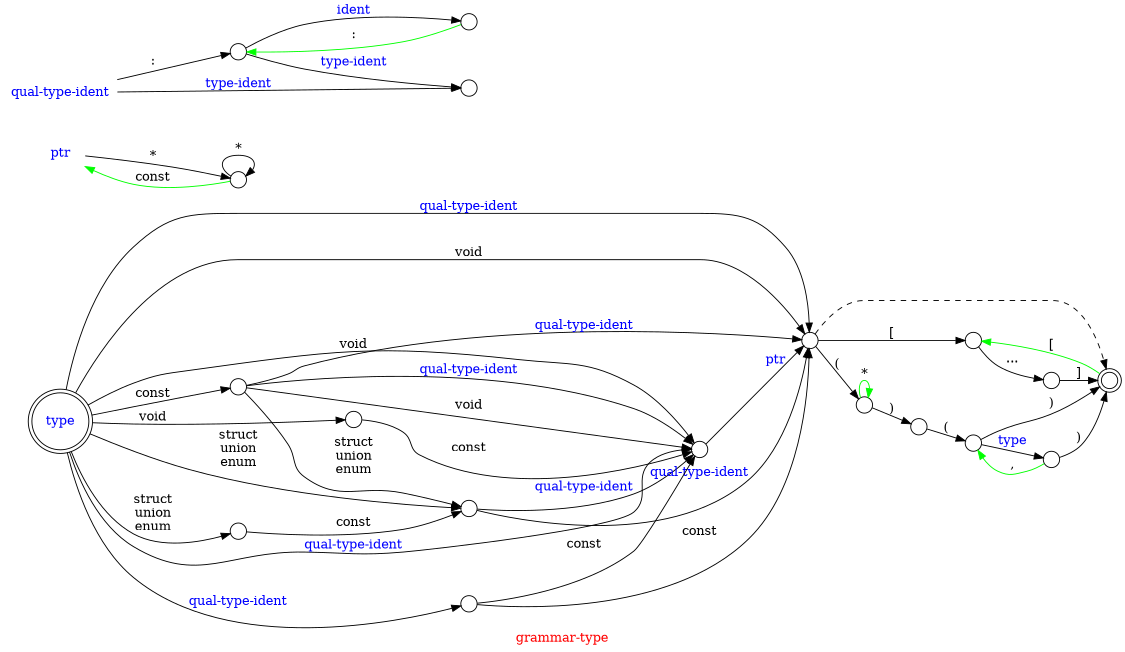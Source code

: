 // Copyright (C) 2007, 2008, 2009 Robert Nielsen <robert@dakota.org>
//
// Licensed under the Apache License, Version 2.0 (the "License");
// you may not use this file except in compliance with the License.
// You may obtain a copy of the License at
//
//      http://www.apache.org/licenses/LICENSE-2.0
//
// Unless required by applicable law or agreed to in writing, software
// distributed under the License is distributed on an "AS IS" BASIS,
// WITHOUT WARRANTIES OR CONDITIONS OF ANY KIND, either express or implied.
// See the License for the specific language governing permissions and
// limitations under the License.

digraph "grammar-type"
{
  graph [ label = "\G", fontcolor = red ];
  graph [ rankdir = LR, center = true ];
  graph [ page = "8.5,11", size = "7.5,10" ];
//   graph [ concentrate = true ];
  node [ shape = circle ];

  "type" [ shape = doublecircle, fontcolor = blue ];
  ptr    [ shape = plaintext, fontcolor = blue ];
  "qual-type-ident" [ shape = plaintext, fontcolor = blue ];

  node [ label = "", width = 0.25 ];

  "999" [ shape = doublecircle ];

  "type" -> 060 [ label = "qual-type-ident", fontcolor = "blue" ];
  050 -> 070 [ label = "qual-type-ident", fontcolor = "blue" ];
  050 -> 060 [ label = "qual-type-ident", fontcolor = "blue" ];
  "type" -> 060 [ label = "void" ];
  050 -> 020 [ label = "struct\nunion\nenum" ];
  "type" -> 015 [ label = "struct\nunion\nenum" ];
  015 -> 020 [ label = "const" ];
  "type" -> 050 [ label = "const" ];
  "type" -> 070 [ label = "qual-type-ident", fontcolor = "blue" ];
  020 -> 060 [ label = "qual-type-ident", fontcolor = "blue" ];
  060 -> 070 [ label = "ptr", fontcolor = "blue" ];
  "type" -> 030 [ label = "qual-type-ident", fontcolor = "blue" ];
  020 -> 070 [ label = "qual-type-ident", fontcolor = "blue" ];
  030 -> 070 [ label = "const" ];
  050 -> 060 [ label = "void" ];
  "type" -> 070 [ label = "void" ];
  "type" -> 020 [ label = "struct\nunion\nenum" ];
  030 -> 060 [ label = "const" ];

  070 -> 999 [ style = dashed ]; // intentionally empty

  "type" -> 040 [ label = "void" ];
  040 -> 060 [ label = "const" ];
  070 -> 080 [ label = "[" ];
  080 -> 090 [ label = "..." ];
  090 -> 999 [ label = "]" ];

  080 -> 999 [ label = "[", dir = back, color = green ];

  070 -> 100 [ label = "(" ];
  100 -> 100 [ label = "*", color = green ];
  100 -> 130 [ label = ")" ];
  130 -> 140 [ label = "(" ];
  140 -> 150 [ label = "type", fontcolor = blue ];
  140 -> 150 [ label = ",", dir = back, color = green ];
  140 -> 999 [ label = ")" ];
  150 -> 999 [ label = ")" ];

  ptr -> 299 [ label = "*" ];
  299 -> 299 [ label = "*" ];
  ptr -> 299 [ label = "const", dir = back, color = green ];

  "qual-type-ident" -> 300 [ label = ":" ];
  300 -> 310 [ label = "ident", fontcolor = blue ];
  300 -> 310 [ label = ":", dir = back, color = green ];
  300 -> 399 [ label = "type-ident", fontcolor = blue ];
  "qual-type-ident" -> 399 [ label = "type-ident", fontcolor = blue ];
}
